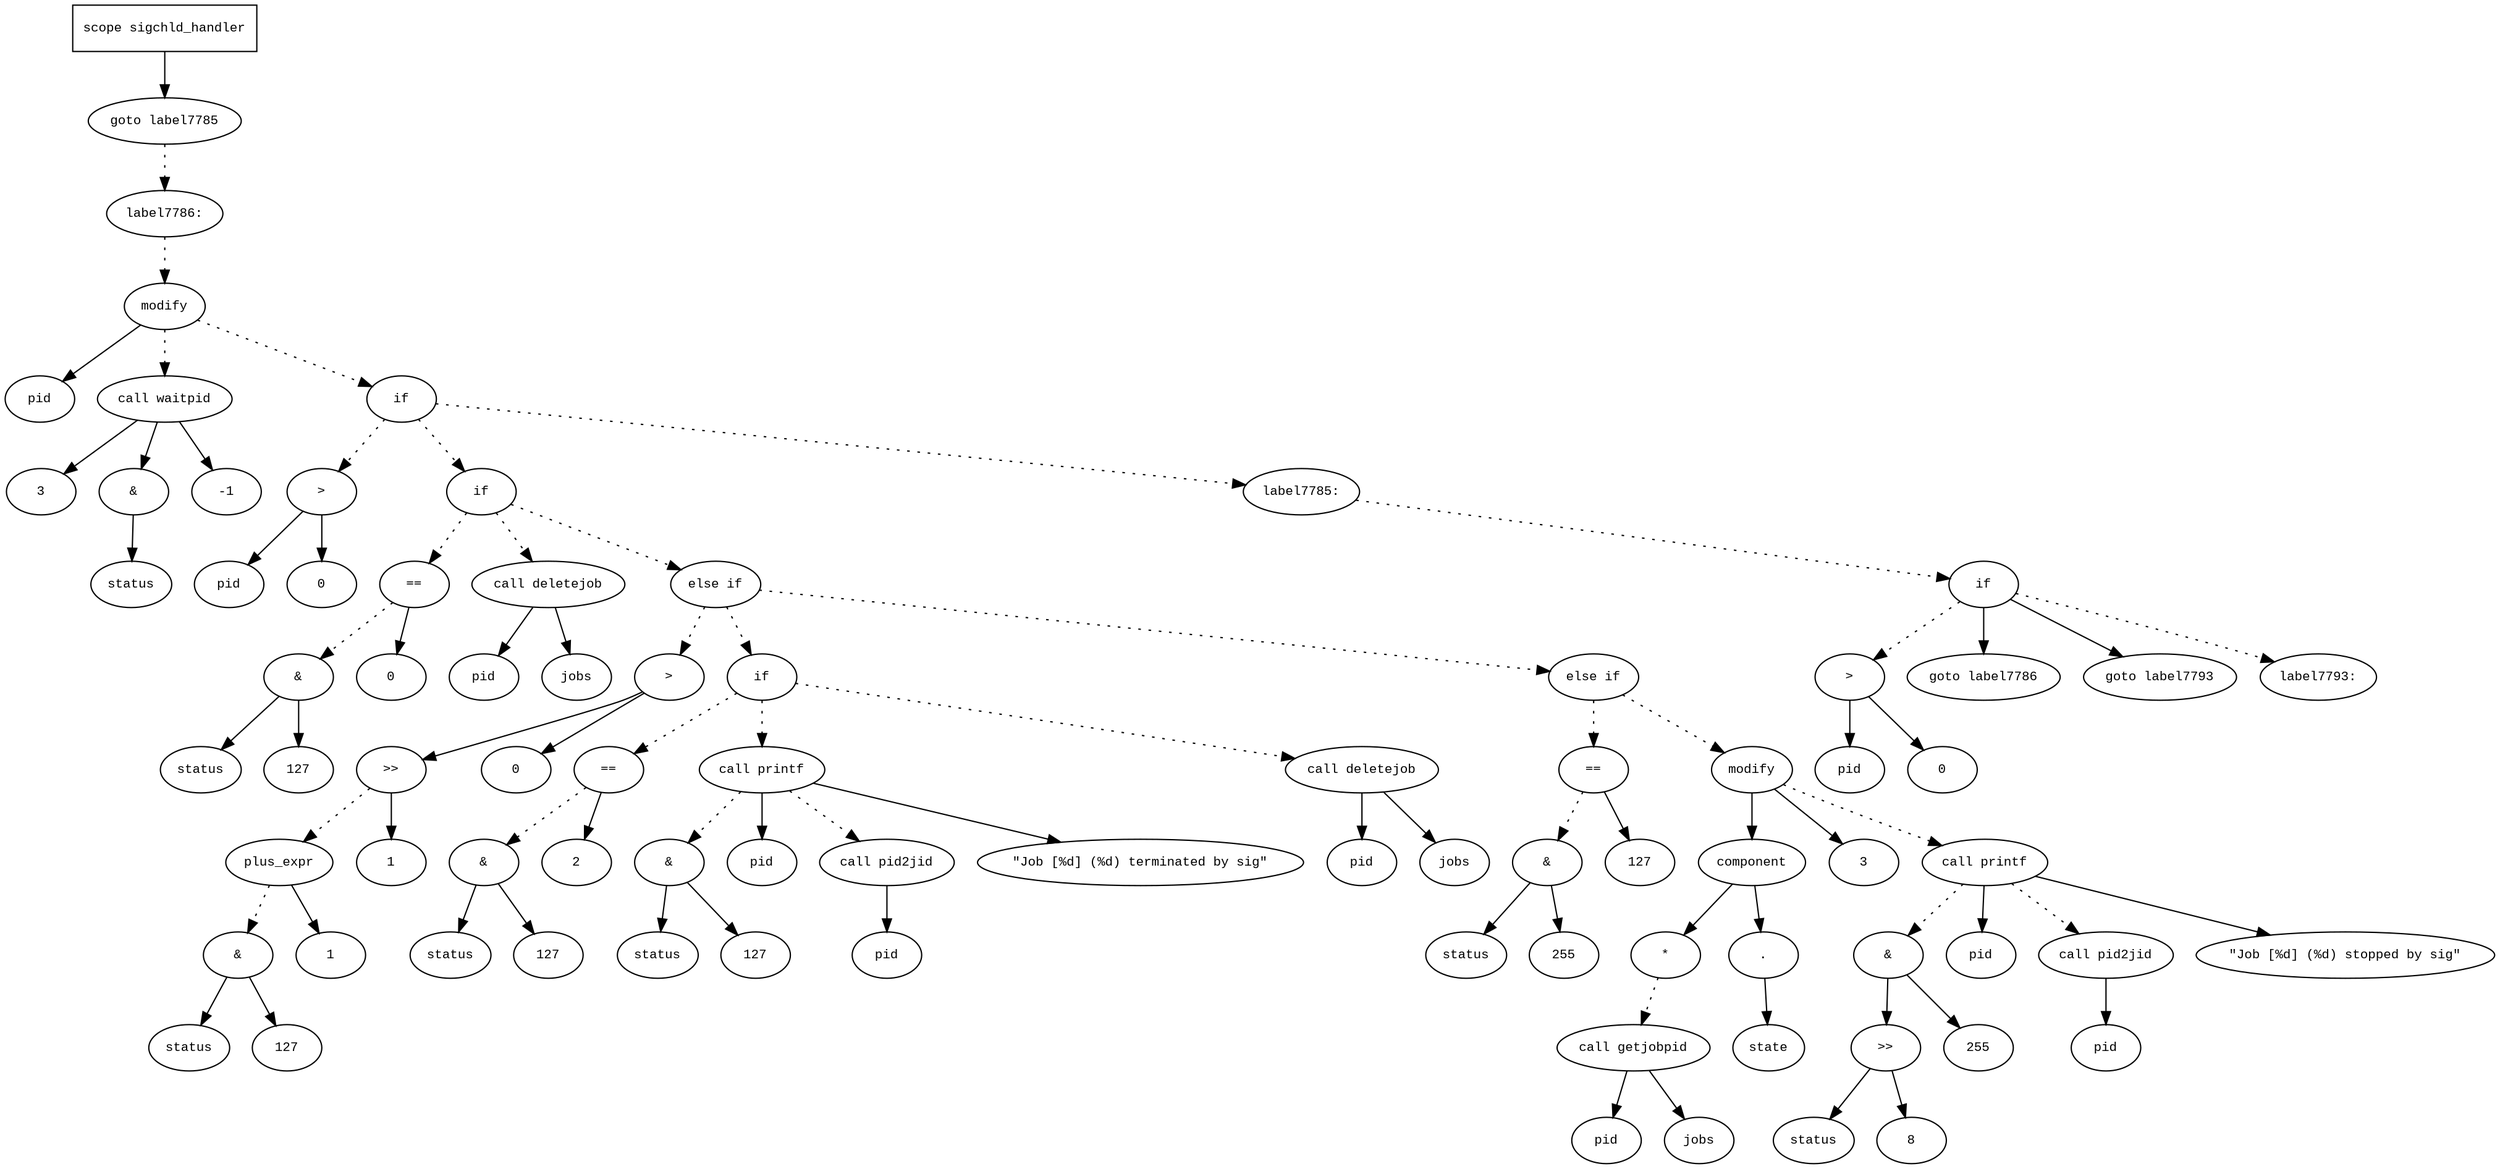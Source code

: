 digraph AST {
  graph [fontname="Times New Roman",fontsize=10];
  node  [fontname="Courier New",fontsize=10];
  edge  [fontname="Times New Roman",fontsize=10];

  node1 [label="scope sigchld_handler",shape=box];
  node2 [label="goto label7785",shape=ellipse];
  node1 -> node2;
  node3 [label="label7786:",shape=ellipse];
  node2 -> node3 [style=dotted];
  node4 [label="modify",shape=ellipse];
  node5 [label="pid",shape=ellipse];
  node4 -> node5;
  node6 [label="call waitpid",shape=ellipse];
  node7 [label="3",shape=ellipse];
  node6 -> node7;
  node8 [label="&",shape=ellipse];
  node6 -> node8;
  node9 [label="status",shape=ellipse];
  node8 -> node9;
  node10 [label="-1",shape=ellipse];
  node6 -> node10;
  node4 -> node6 [style=dotted];
  node3 -> node4 [style=dotted];
  node11 [label="if",shape=ellipse];
  node4 -> node11 [style=dotted];
  node12 [label=">",shape=ellipse];
  node13 [label="pid",shape=ellipse];
  node12 -> node13;
  node14 [label="0",shape=ellipse];
  node12 -> node14;
  node11 -> node12 [style=dotted];
  node15 [label="if",shape=ellipse];
  node11 -> node15 [style=dotted];
  node16 [label="==",shape=ellipse];
  node17 [label="&",shape=ellipse];
  node18 [label="status",shape=ellipse];
  node17 -> node18;
  node19 [label="127",shape=ellipse];
  node17 -> node19;
  node16 -> node17 [style=dotted];
  node20 [label="0",shape=ellipse];
  node16 -> node20;
  node15 -> node16 [style=dotted];
  node21 [label="call deletejob",shape=ellipse];
  node22 [label="pid",shape=ellipse];
  node21 -> node22;
  node23 [label="jobs",shape=ellipse];
  node21 -> node23;
  node15 -> node21 [style=dotted];
  node24 [label="else if",shape=ellipse];
  node15 -> node24 [style=dotted];
  node25 [label=">",shape=ellipse];
  node26 [label=">>",shape=ellipse];
  node27 [label="plus_expr",shape=ellipse];
  node28 [label="&",shape=ellipse];
  node29 [label="status",shape=ellipse];
  node28 -> node29;
  node30 [label="127",shape=ellipse];
  node28 -> node30;
  node27 -> node28 [style=dotted];
  node31 [label="1",shape=ellipse];
  node27 -> node31;
  node26 -> node27 [style=dotted];
  node32 [label="1",shape=ellipse];
  node26 -> node32;
  node25 -> node26;
  node33 [label="0",shape=ellipse];
  node25 -> node33;
  node24 -> node25 [style=dotted];
  node34 [label="if",shape=ellipse];
  node24 -> node34 [style=dotted];
  node35 [label="==",shape=ellipse];
  node36 [label="&",shape=ellipse];
  node37 [label="status",shape=ellipse];
  node36 -> node37;
  node38 [label="127",shape=ellipse];
  node36 -> node38;
  node35 -> node36 [style=dotted];
  node39 [label="2",shape=ellipse];
  node35 -> node39;
  node34 -> node35 [style=dotted];
  node40 [label="call printf",shape=ellipse];
  node41 [label="&",shape=ellipse];
  node42 [label="status",shape=ellipse];
  node41 -> node42;
  node43 [label="127",shape=ellipse];
  node41 -> node43;
  node40 -> node41 [style=dotted];
  node44 [label="pid",shape=ellipse];
  node40 -> node44;
  node45 [label="call pid2jid",shape=ellipse];
  node46 [label="pid",shape=ellipse];
  node45 -> node46;
  node40 -> node45 [style=dotted];
  node47 [label="\"Job [%d] (%d) terminated by sig\"",shape=ellipse];
  node40 -> node47;
  node34 -> node40 [style=dotted];
  node48 [label="call deletejob",shape=ellipse];
  node49 [label="pid",shape=ellipse];
  node48 -> node49;
  node50 [label="jobs",shape=ellipse];
  node48 -> node50;
  node34 -> node48 [style=dotted];
  node51 [label="else if",shape=ellipse];
  node24 -> node51 [style=dotted];
  node52 [label="==",shape=ellipse];
  node53 [label="&",shape=ellipse];
  node54 [label="status",shape=ellipse];
  node53 -> node54;
  node55 [label="255",shape=ellipse];
  node53 -> node55;
  node52 -> node53 [style=dotted];
  node56 [label="127",shape=ellipse];
  node52 -> node56;
  node51 -> node52 [style=dotted];
  node57 [label="modify",shape=ellipse];
  node58 [label="component",shape=ellipse];
  node57 -> node58;
  node59 [label="*",shape=ellipse];
  node60 [label="call getjobpid",shape=ellipse];
  node61 [label="pid",shape=ellipse];
  node60 -> node61;
  node62 [label="jobs",shape=ellipse];
  node60 -> node62;
  node59 -> node60 [style=dotted];
  node58 -> node59;
  node63 [label=".",shape=ellipse];
  node58 -> node63;
  node64 [label="state",shape=ellipse];
  node63 -> node64;
  node65 [label="3",shape=ellipse];
  node57 -> node65;
  node51 -> node57 [style=dotted];
  node66 [label="call printf",shape=ellipse];
  node67 [label="&",shape=ellipse];
  node68 [label=">>",shape=ellipse];
  node69 [label="status",shape=ellipse];
  node68 -> node69;
  node70 [label="8",shape=ellipse];
  node68 -> node70;
  node67 -> node68;
  node71 [label="255",shape=ellipse];
  node67 -> node71;
  node66 -> node67 [style=dotted];
  node72 [label="pid",shape=ellipse];
  node66 -> node72;
  node73 [label="call pid2jid",shape=ellipse];
  node74 [label="pid",shape=ellipse];
  node73 -> node74;
  node66 -> node73 [style=dotted];
  node75 [label="\"Job [%d] (%d) stopped by sig\"",shape=ellipse];
  node66 -> node75;
  node57 -> node66 [style=dotted];
  node76 [label="label7785:",shape=ellipse];
  node11 -> node76 [style=dotted];
  node77 [label="if",shape=ellipse];
  node76 -> node77 [style=dotted];
  node78 [label=">",shape=ellipse];
  node79 [label="pid",shape=ellipse];
  node78 -> node79;
  node80 [label="0",shape=ellipse];
  node78 -> node80;
  node77 -> node78 [style=dotted];
  node81 [label="goto label7786",shape=ellipse];
  node77 -> node81;
  node82 [label="goto label7793",shape=ellipse];
  node77 -> node82;
  node83 [label="label7793:",shape=ellipse];
  node77 -> node83 [style=dotted];
} 